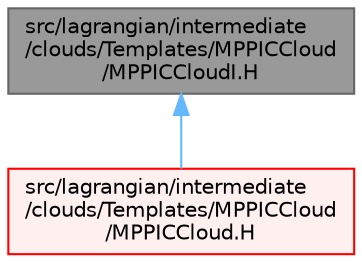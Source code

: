 digraph "src/lagrangian/intermediate/clouds/Templates/MPPICCloud/MPPICCloudI.H"
{
 // LATEX_PDF_SIZE
  bgcolor="transparent";
  edge [fontname=Helvetica,fontsize=10,labelfontname=Helvetica,labelfontsize=10];
  node [fontname=Helvetica,fontsize=10,shape=box,height=0.2,width=0.4];
  Node1 [id="Node000001",label="src/lagrangian/intermediate\l/clouds/Templates/MPPICCloud\l/MPPICCloudI.H",height=0.2,width=0.4,color="gray40", fillcolor="grey60", style="filled", fontcolor="black",tooltip=" "];
  Node1 -> Node2 [id="edge1_Node000001_Node000002",dir="back",color="steelblue1",style="solid",tooltip=" "];
  Node2 [id="Node000002",label="src/lagrangian/intermediate\l/clouds/Templates/MPPICCloud\l/MPPICCloud.H",height=0.2,width=0.4,color="red", fillcolor="#FFF0F0", style="filled",URL="$MPPICCloud_8H.html",tooltip=" "];
}
